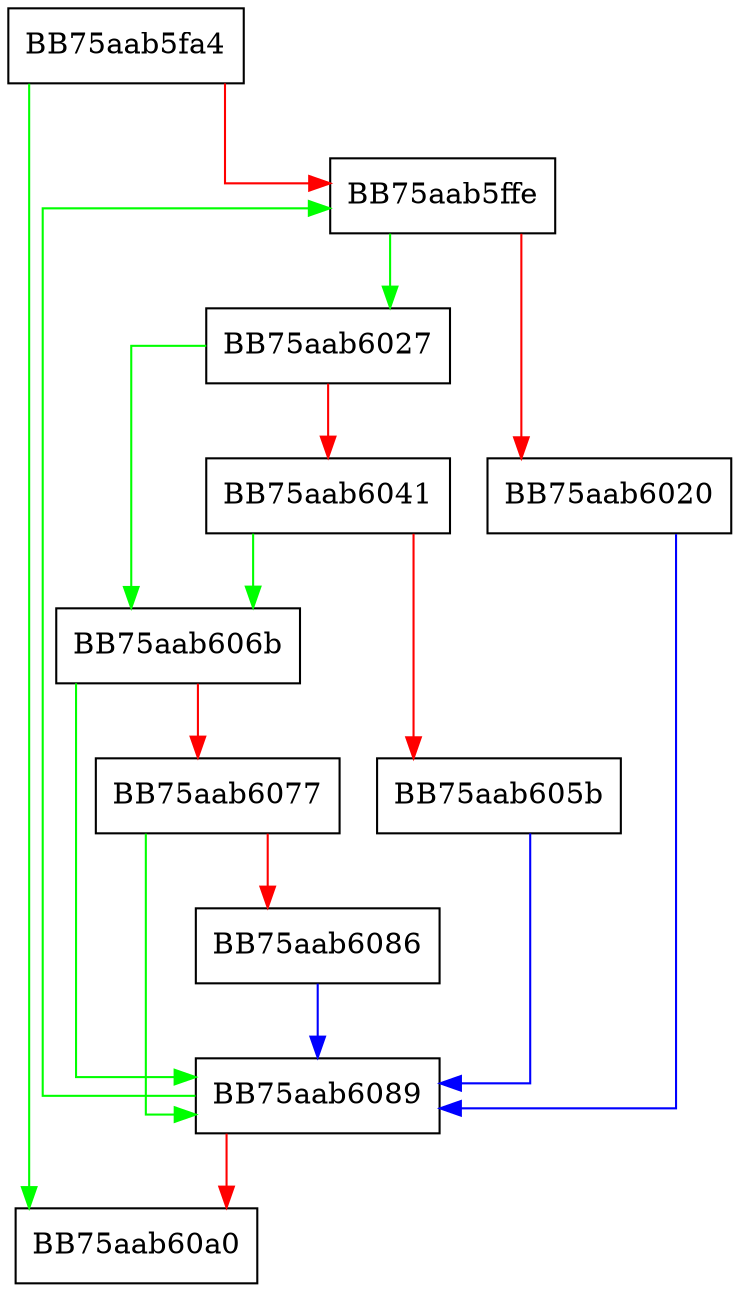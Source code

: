 digraph RemoveInheritedResourcesFromThreat {
  node [shape="box"];
  graph [splines=ortho];
  BB75aab5fa4 -> BB75aab60a0 [color="green"];
  BB75aab5fa4 -> BB75aab5ffe [color="red"];
  BB75aab5ffe -> BB75aab6027 [color="green"];
  BB75aab5ffe -> BB75aab6020 [color="red"];
  BB75aab6020 -> BB75aab6089 [color="blue"];
  BB75aab6027 -> BB75aab606b [color="green"];
  BB75aab6027 -> BB75aab6041 [color="red"];
  BB75aab6041 -> BB75aab606b [color="green"];
  BB75aab6041 -> BB75aab605b [color="red"];
  BB75aab605b -> BB75aab6089 [color="blue"];
  BB75aab606b -> BB75aab6089 [color="green"];
  BB75aab606b -> BB75aab6077 [color="red"];
  BB75aab6077 -> BB75aab6089 [color="green"];
  BB75aab6077 -> BB75aab6086 [color="red"];
  BB75aab6086 -> BB75aab6089 [color="blue"];
  BB75aab6089 -> BB75aab5ffe [color="green"];
  BB75aab6089 -> BB75aab60a0 [color="red"];
}